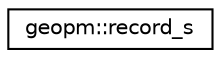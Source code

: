 digraph "Graphical Class Hierarchy"
{
 // LATEX_PDF_SIZE
  edge [fontname="Helvetica",fontsize="10",labelfontname="Helvetica",labelfontsize="10"];
  node [fontname="Helvetica",fontsize="10",shape=record];
  rankdir="LR";
  Node0 [label="geopm::record_s",height=0.2,width=0.4,color="black", fillcolor="white", style="filled",URL="$structgeopm_1_1record__s.html",tooltip="Record of an application event."];
}
